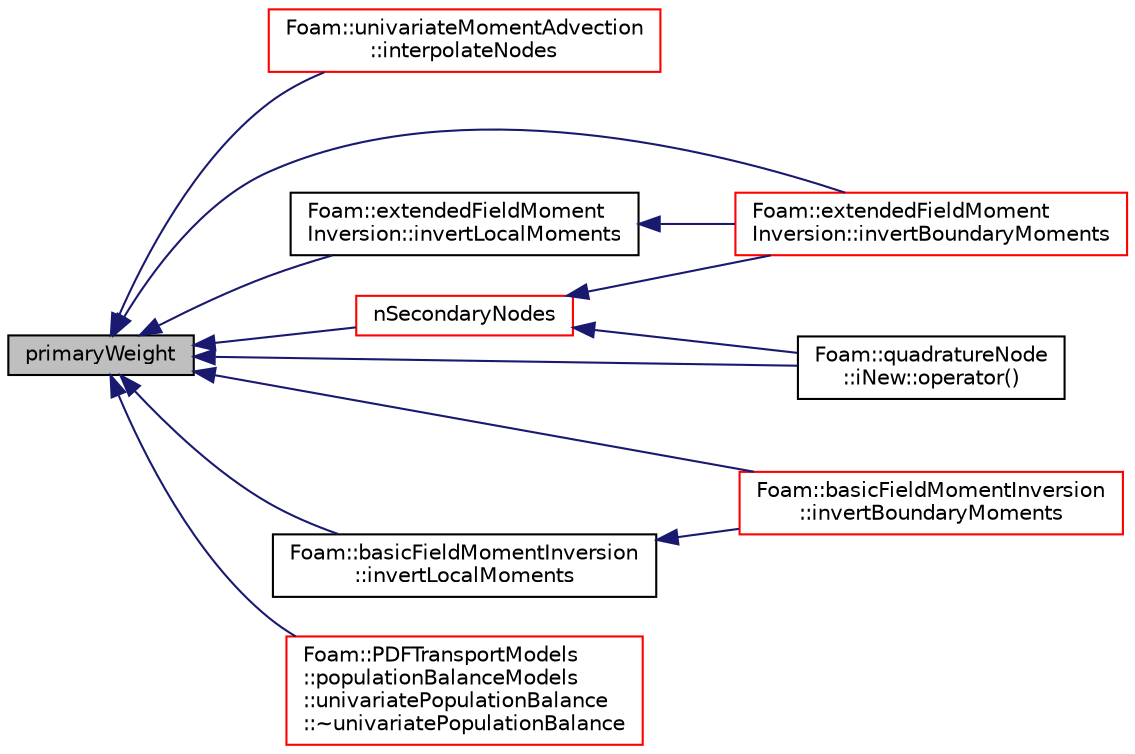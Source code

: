 digraph "primaryWeight"
{
  bgcolor="transparent";
  edge [fontname="Helvetica",fontsize="10",labelfontname="Helvetica",labelfontsize="10"];
  node [fontname="Helvetica",fontsize="10",shape=record];
  rankdir="LR";
  Node1 [label="primaryWeight",height=0.2,width=0.4,color="black", fillcolor="grey75", style="filled", fontcolor="black"];
  Node1 -> Node2 [dir="back",color="midnightblue",fontsize="10",style="solid",fontname="Helvetica"];
  Node2 [label="Foam::univariateMomentAdvection\l::interpolateNodes",height=0.2,width=0.4,color="red",URL="$a00073.html#aee1fc78125838d352f1209c771319fe7",tooltip="Protected member functions. "];
  Node1 -> Node3 [dir="back",color="midnightblue",fontsize="10",style="solid",fontname="Helvetica"];
  Node3 [label="Foam::extendedFieldMoment\lInversion::invertBoundaryMoments",height=0.2,width=0.4,color="red",URL="$a00020.html#a0db254ceb34e9343bebd658750f9312d",tooltip="Invert moments on boundaries. "];
  Node1 -> Node4 [dir="back",color="midnightblue",fontsize="10",style="solid",fontname="Helvetica"];
  Node4 [label="Foam::basicFieldMomentInversion\l::invertBoundaryMoments",height=0.2,width=0.4,color="red",URL="$a00004.html#a0db254ceb34e9343bebd658750f9312d",tooltip="Invert moments on boundaries. "];
  Node1 -> Node5 [dir="back",color="midnightblue",fontsize="10",style="solid",fontname="Helvetica"];
  Node5 [label="Foam::extendedFieldMoment\lInversion::invertLocalMoments",height=0.2,width=0.4,color="black",URL="$a00020.html#ae61ce7f3d511855a1d0eaf25c94d648f",tooltip="Invert moments in a single cell. "];
  Node5 -> Node3 [dir="back",color="midnightblue",fontsize="10",style="solid",fontname="Helvetica"];
  Node1 -> Node6 [dir="back",color="midnightblue",fontsize="10",style="solid",fontname="Helvetica"];
  Node6 [label="Foam::basicFieldMomentInversion\l::invertLocalMoments",height=0.2,width=0.4,color="black",URL="$a00004.html#ae61ce7f3d511855a1d0eaf25c94d648f",tooltip="Invert moments in a single cell. "];
  Node6 -> Node4 [dir="back",color="midnightblue",fontsize="10",style="solid",fontname="Helvetica"];
  Node1 -> Node7 [dir="back",color="midnightblue",fontsize="10",style="solid",fontname="Helvetica"];
  Node7 [label="nSecondaryNodes",height=0.2,width=0.4,color="red",URL="$a00064.html#a6d3652c06c7d71d67f199d2104465f3a",tooltip="Returns the number of secondary nodes. "];
  Node7 -> Node3 [dir="back",color="midnightblue",fontsize="10",style="solid",fontname="Helvetica"];
  Node7 -> Node8 [dir="back",color="midnightblue",fontsize="10",style="solid",fontname="Helvetica"];
  Node8 [label="Foam::quadratureNode\l::iNew::operator()",height=0.2,width=0.4,color="black",URL="$a00035.html#a7cf4b421db9b97300525a415cbae6d2c"];
  Node1 -> Node8 [dir="back",color="midnightblue",fontsize="10",style="solid",fontname="Helvetica"];
  Node1 -> Node9 [dir="back",color="midnightblue",fontsize="10",style="solid",fontname="Helvetica"];
  Node9 [label="Foam::PDFTransportModels\l::populationBalanceModels\l::univariatePopulationBalance\l::~univariatePopulationBalance",height=0.2,width=0.4,color="red",URL="$a00078.html#a91b7874c9f1109a0de2aa5366cb493cd",tooltip="Destructor. "];
}
